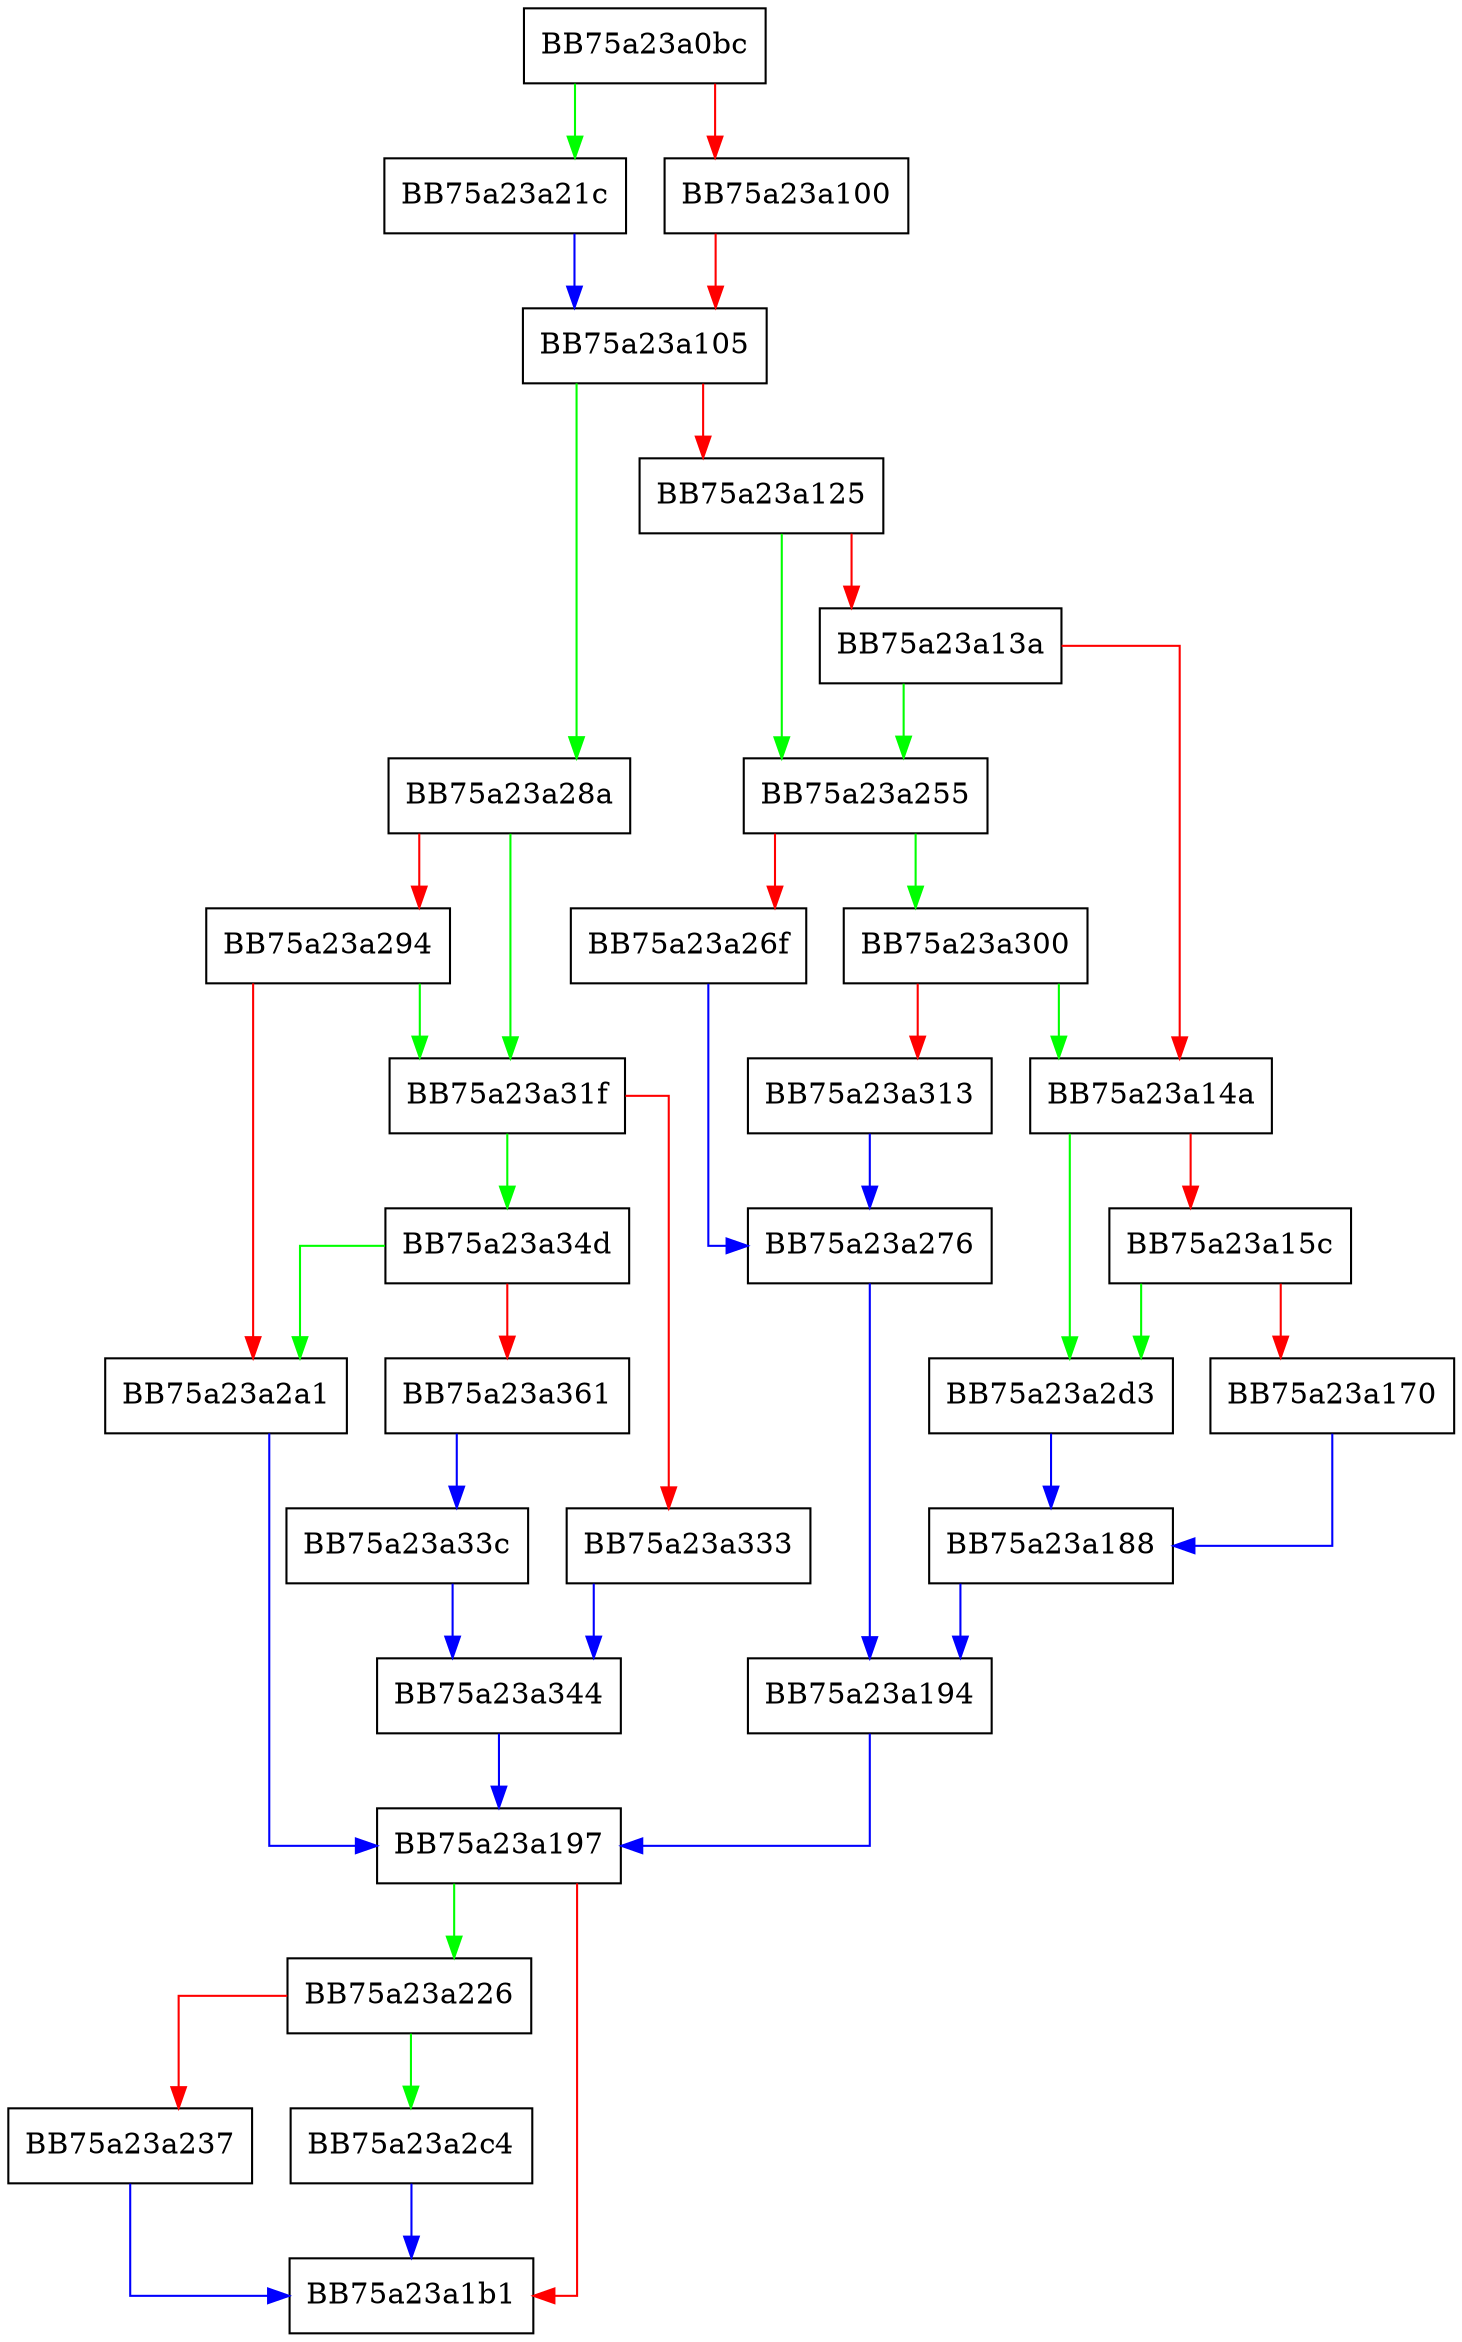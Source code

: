 digraph mov_reg_Iv {
  node [shape="box"];
  graph [splines=ortho];
  BB75a23a0bc -> BB75a23a21c [color="green"];
  BB75a23a0bc -> BB75a23a100 [color="red"];
  BB75a23a100 -> BB75a23a105 [color="red"];
  BB75a23a105 -> BB75a23a28a [color="green"];
  BB75a23a105 -> BB75a23a125 [color="red"];
  BB75a23a125 -> BB75a23a255 [color="green"];
  BB75a23a125 -> BB75a23a13a [color="red"];
  BB75a23a13a -> BB75a23a255 [color="green"];
  BB75a23a13a -> BB75a23a14a [color="red"];
  BB75a23a14a -> BB75a23a2d3 [color="green"];
  BB75a23a14a -> BB75a23a15c [color="red"];
  BB75a23a15c -> BB75a23a2d3 [color="green"];
  BB75a23a15c -> BB75a23a170 [color="red"];
  BB75a23a170 -> BB75a23a188 [color="blue"];
  BB75a23a188 -> BB75a23a194 [color="blue"];
  BB75a23a194 -> BB75a23a197 [color="blue"];
  BB75a23a197 -> BB75a23a226 [color="green"];
  BB75a23a197 -> BB75a23a1b1 [color="red"];
  BB75a23a21c -> BB75a23a105 [color="blue"];
  BB75a23a226 -> BB75a23a2c4 [color="green"];
  BB75a23a226 -> BB75a23a237 [color="red"];
  BB75a23a237 -> BB75a23a1b1 [color="blue"];
  BB75a23a255 -> BB75a23a300 [color="green"];
  BB75a23a255 -> BB75a23a26f [color="red"];
  BB75a23a26f -> BB75a23a276 [color="blue"];
  BB75a23a276 -> BB75a23a194 [color="blue"];
  BB75a23a28a -> BB75a23a31f [color="green"];
  BB75a23a28a -> BB75a23a294 [color="red"];
  BB75a23a294 -> BB75a23a31f [color="green"];
  BB75a23a294 -> BB75a23a2a1 [color="red"];
  BB75a23a2a1 -> BB75a23a197 [color="blue"];
  BB75a23a2c4 -> BB75a23a1b1 [color="blue"];
  BB75a23a2d3 -> BB75a23a188 [color="blue"];
  BB75a23a300 -> BB75a23a14a [color="green"];
  BB75a23a300 -> BB75a23a313 [color="red"];
  BB75a23a313 -> BB75a23a276 [color="blue"];
  BB75a23a31f -> BB75a23a34d [color="green"];
  BB75a23a31f -> BB75a23a333 [color="red"];
  BB75a23a333 -> BB75a23a344 [color="blue"];
  BB75a23a33c -> BB75a23a344 [color="blue"];
  BB75a23a344 -> BB75a23a197 [color="blue"];
  BB75a23a34d -> BB75a23a2a1 [color="green"];
  BB75a23a34d -> BB75a23a361 [color="red"];
  BB75a23a361 -> BB75a23a33c [color="blue"];
}